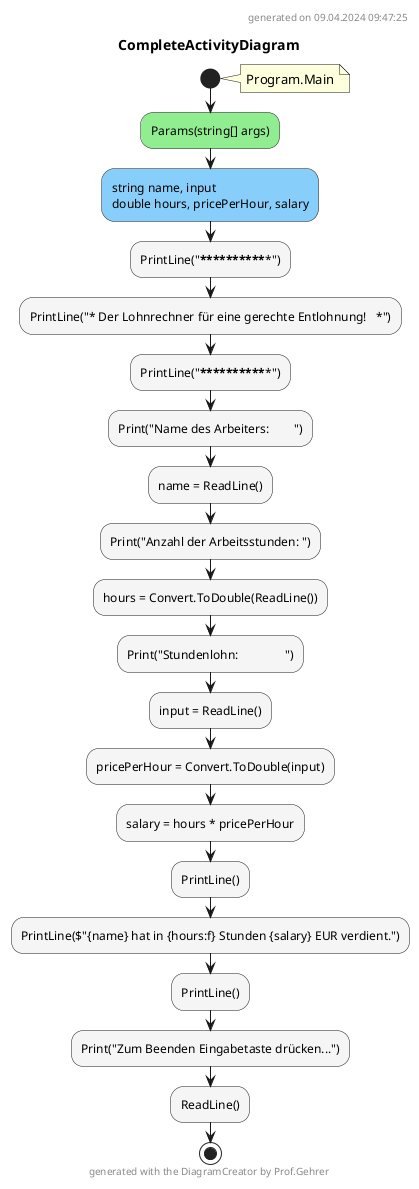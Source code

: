 @startuml CompleteActivityDiagram
header
generated on 09.04.2024 09:47:25
end header
title CompleteActivityDiagram
start
note right:  Program.Main
#LightGreen:Params(string[] args);
#LightSkyBlue:string name, input\ndouble hours, pricePerHour, salary;
#WhiteSmoke:PrintLine("***************************************************");
#WhiteSmoke:PrintLine("* Der Lohnrechner für eine gerechte Entlohnung!   *");
#WhiteSmoke:PrintLine("***************************************************");
#WhiteSmoke:Print("Name des Arbeiters:        ");
#WhiteSmoke:name = ReadLine();
#WhiteSmoke:Print("Anzahl der Arbeitsstunden: ");
#WhiteSmoke:hours = Convert.ToDouble(ReadLine());
#WhiteSmoke:Print("Stundenlohn:               ");
#WhiteSmoke:input = ReadLine();
#WhiteSmoke:pricePerHour = Convert.ToDouble(input);
#WhiteSmoke:salary = hours * pricePerHour;
#WhiteSmoke:PrintLine();
#WhiteSmoke:PrintLine($"{name} hat in {hours:f} Stunden {salary} EUR verdient.");
#WhiteSmoke:PrintLine();
#WhiteSmoke:Print("Zum Beenden Eingabetaste drücken...");
#WhiteSmoke:ReadLine();
stop
footer
generated with the DiagramCreator by Prof.Gehrer
end footer
@enduml
